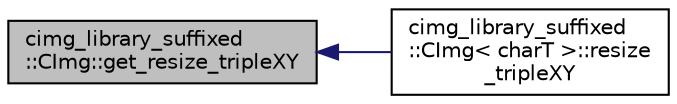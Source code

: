 digraph "cimg_library_suffixed::CImg::get_resize_tripleXY"
{
  edge [fontname="Helvetica",fontsize="10",labelfontname="Helvetica",labelfontsize="10"];
  node [fontname="Helvetica",fontsize="10",shape=record];
  rankdir="LR";
  Node1 [label="cimg_library_suffixed\l::CImg::get_resize_tripleXY",height=0.2,width=0.4,color="black", fillcolor="grey75", style="filled" fontcolor="black"];
  Node1 -> Node2 [dir="back",color="midnightblue",fontsize="10",style="solid",fontname="Helvetica"];
  Node2 [label="cimg_library_suffixed\l::CImg\< charT \>::resize\l_tripleXY",height=0.2,width=0.4,color="black", fillcolor="white", style="filled",URL="$structcimg__library__suffixed_1_1_c_img.html#a7d4e6effc8668bdfd084c0b53aaa414d",tooltip="Resize image to triple-size, using the Scale3X algorithm."];
}
